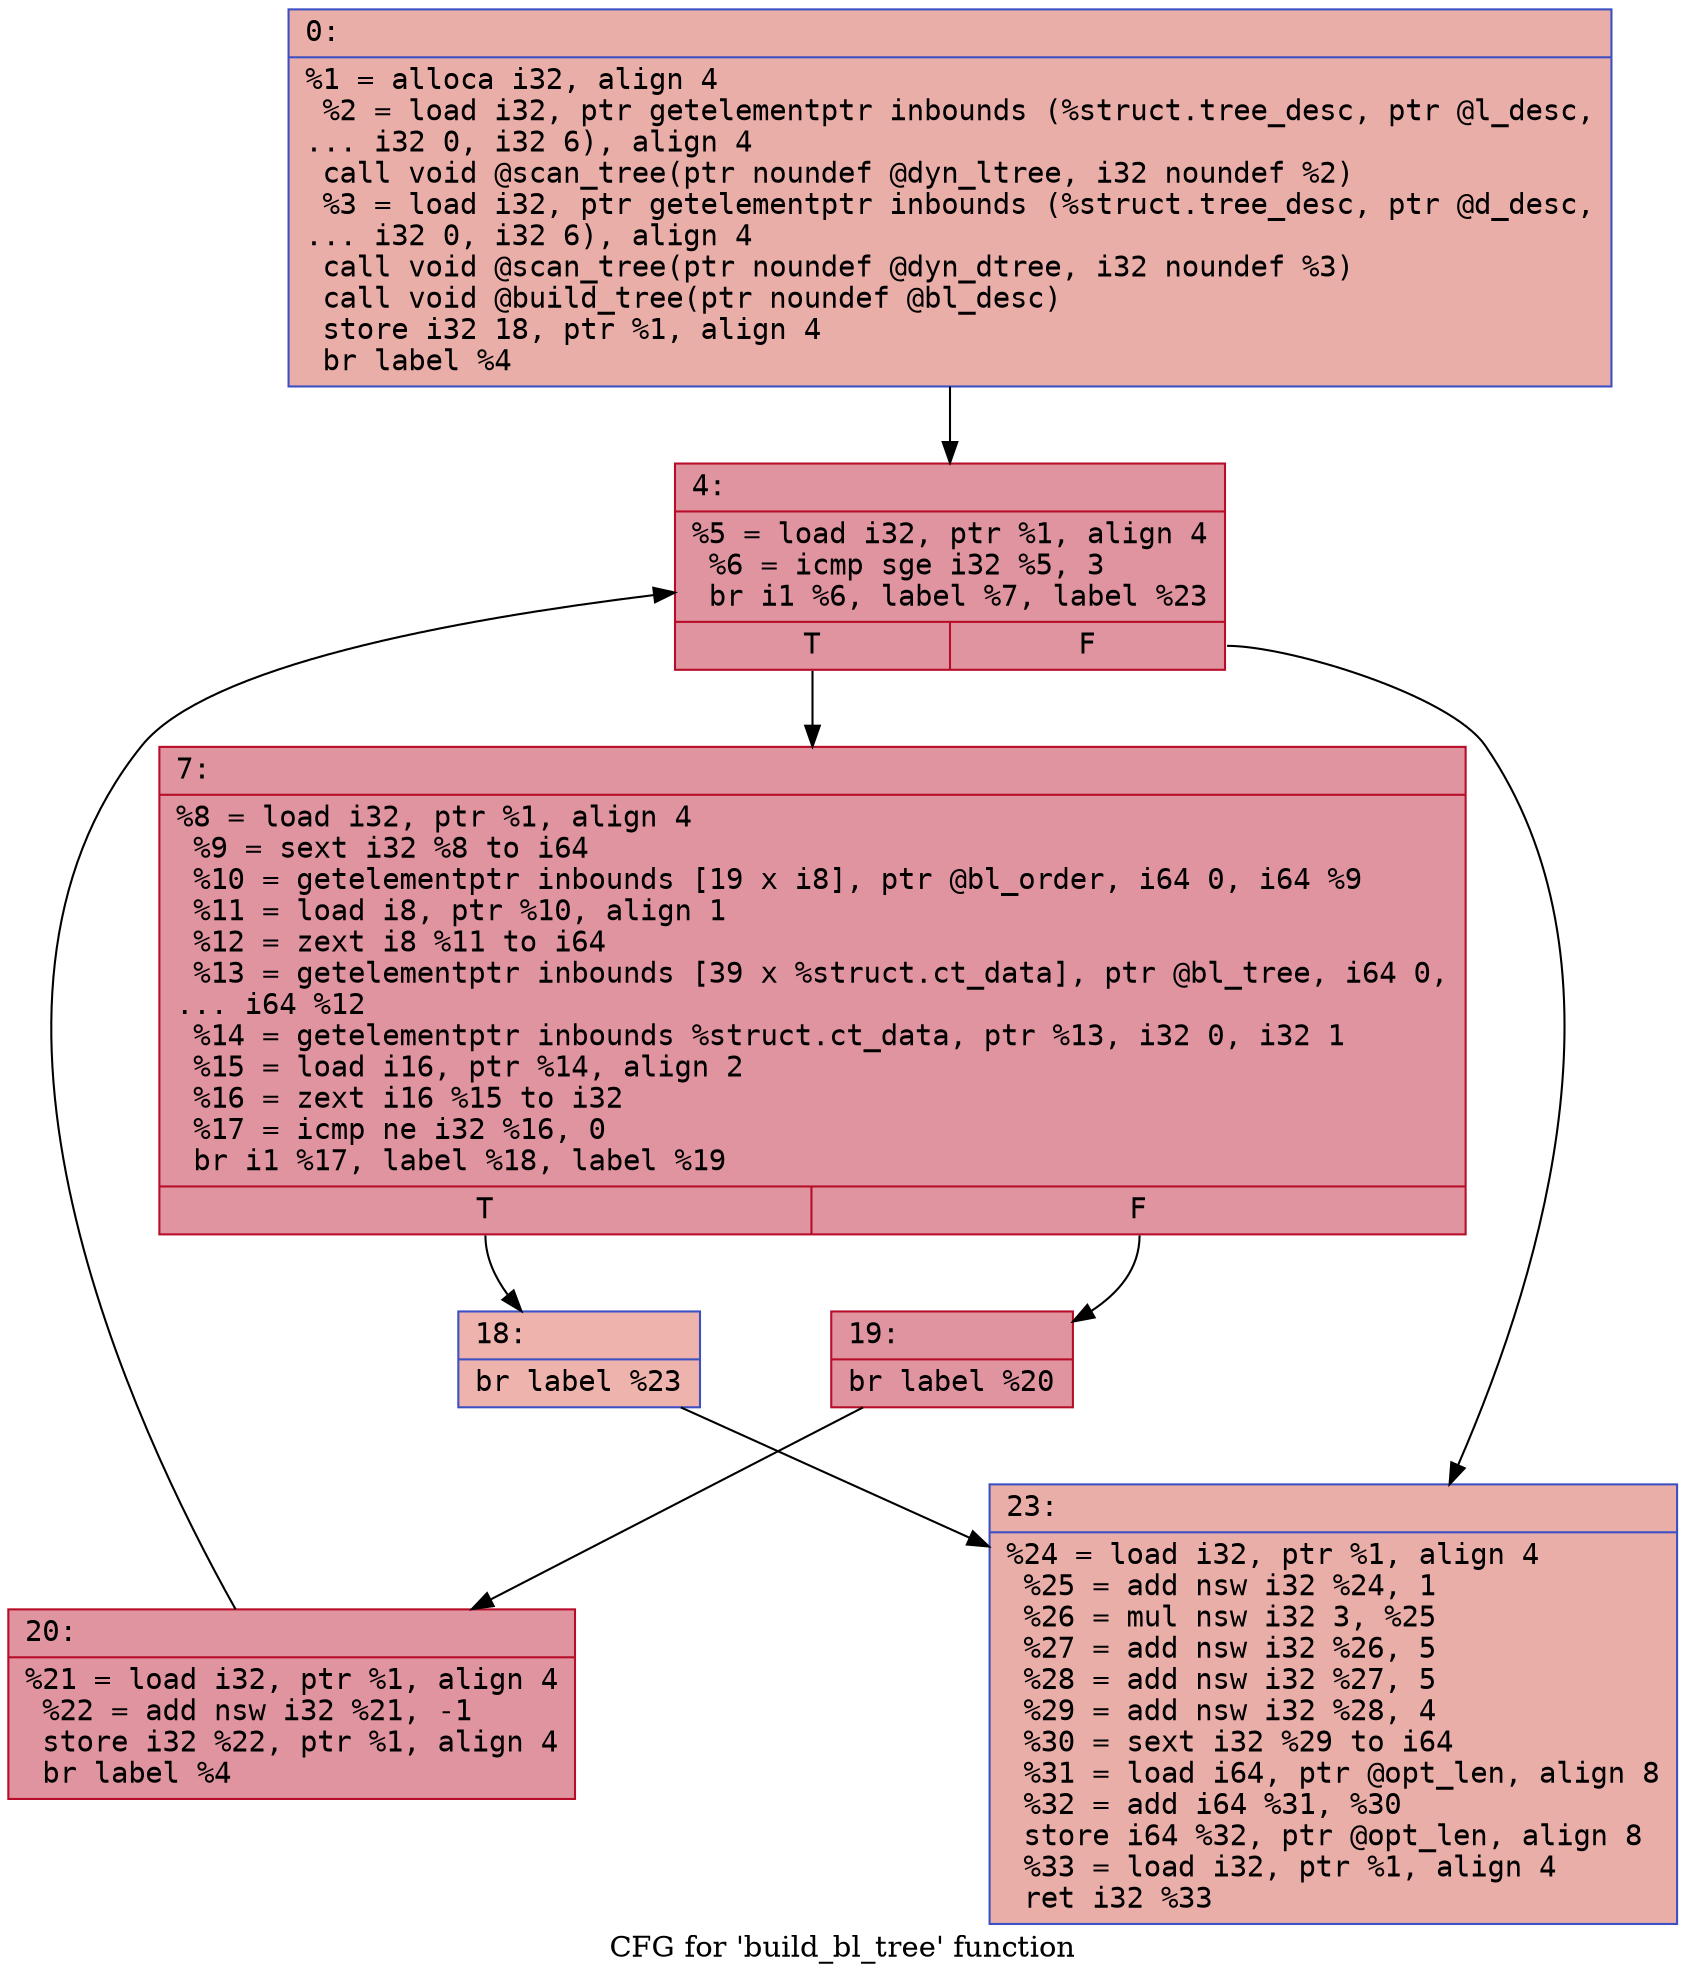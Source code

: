 digraph "CFG for 'build_bl_tree' function" {
	label="CFG for 'build_bl_tree' function";

	Node0x600001264a50 [shape=record,color="#3d50c3ff", style=filled, fillcolor="#d0473d70" fontname="Courier",label="{0:\l|  %1 = alloca i32, align 4\l  %2 = load i32, ptr getelementptr inbounds (%struct.tree_desc, ptr @l_desc,\l... i32 0, i32 6), align 4\l  call void @scan_tree(ptr noundef @dyn_ltree, i32 noundef %2)\l  %3 = load i32, ptr getelementptr inbounds (%struct.tree_desc, ptr @d_desc,\l... i32 0, i32 6), align 4\l  call void @scan_tree(ptr noundef @dyn_dtree, i32 noundef %3)\l  call void @build_tree(ptr noundef @bl_desc)\l  store i32 18, ptr %1, align 4\l  br label %4\l}"];
	Node0x600001264a50 -> Node0x600001264b40[tooltip="0 -> 4\nProbability 100.00%" ];
	Node0x600001264b40 [shape=record,color="#b70d28ff", style=filled, fillcolor="#b70d2870" fontname="Courier",label="{4:\l|  %5 = load i32, ptr %1, align 4\l  %6 = icmp sge i32 %5, 3\l  br i1 %6, label %7, label %23\l|{<s0>T|<s1>F}}"];
	Node0x600001264b40:s0 -> Node0x600001264b90[tooltip="4 -> 7\nProbability 96.88%" ];
	Node0x600001264b40:s1 -> Node0x600001264cd0[tooltip="4 -> 23\nProbability 3.12%" ];
	Node0x600001264b90 [shape=record,color="#b70d28ff", style=filled, fillcolor="#b70d2870" fontname="Courier",label="{7:\l|  %8 = load i32, ptr %1, align 4\l  %9 = sext i32 %8 to i64\l  %10 = getelementptr inbounds [19 x i8], ptr @bl_order, i64 0, i64 %9\l  %11 = load i8, ptr %10, align 1\l  %12 = zext i8 %11 to i64\l  %13 = getelementptr inbounds [39 x %struct.ct_data], ptr @bl_tree, i64 0,\l... i64 %12\l  %14 = getelementptr inbounds %struct.ct_data, ptr %13, i32 0, i32 1\l  %15 = load i16, ptr %14, align 2\l  %16 = zext i16 %15 to i32\l  %17 = icmp ne i32 %16, 0\l  br i1 %17, label %18, label %19\l|{<s0>T|<s1>F}}"];
	Node0x600001264b90:s0 -> Node0x600001264be0[tooltip="7 -> 18\nProbability 3.12%" ];
	Node0x600001264b90:s1 -> Node0x600001264c30[tooltip="7 -> 19\nProbability 96.88%" ];
	Node0x600001264be0 [shape=record,color="#3d50c3ff", style=filled, fillcolor="#d6524470" fontname="Courier",label="{18:\l|  br label %23\l}"];
	Node0x600001264be0 -> Node0x600001264cd0[tooltip="18 -> 23\nProbability 100.00%" ];
	Node0x600001264c30 [shape=record,color="#b70d28ff", style=filled, fillcolor="#b70d2870" fontname="Courier",label="{19:\l|  br label %20\l}"];
	Node0x600001264c30 -> Node0x600001264c80[tooltip="19 -> 20\nProbability 100.00%" ];
	Node0x600001264c80 [shape=record,color="#b70d28ff", style=filled, fillcolor="#b70d2870" fontname="Courier",label="{20:\l|  %21 = load i32, ptr %1, align 4\l  %22 = add nsw i32 %21, -1\l  store i32 %22, ptr %1, align 4\l  br label %4\l}"];
	Node0x600001264c80 -> Node0x600001264b40[tooltip="20 -> 4\nProbability 100.00%" ];
	Node0x600001264cd0 [shape=record,color="#3d50c3ff", style=filled, fillcolor="#d0473d70" fontname="Courier",label="{23:\l|  %24 = load i32, ptr %1, align 4\l  %25 = add nsw i32 %24, 1\l  %26 = mul nsw i32 3, %25\l  %27 = add nsw i32 %26, 5\l  %28 = add nsw i32 %27, 5\l  %29 = add nsw i32 %28, 4\l  %30 = sext i32 %29 to i64\l  %31 = load i64, ptr @opt_len, align 8\l  %32 = add i64 %31, %30\l  store i64 %32, ptr @opt_len, align 8\l  %33 = load i32, ptr %1, align 4\l  ret i32 %33\l}"];
}
